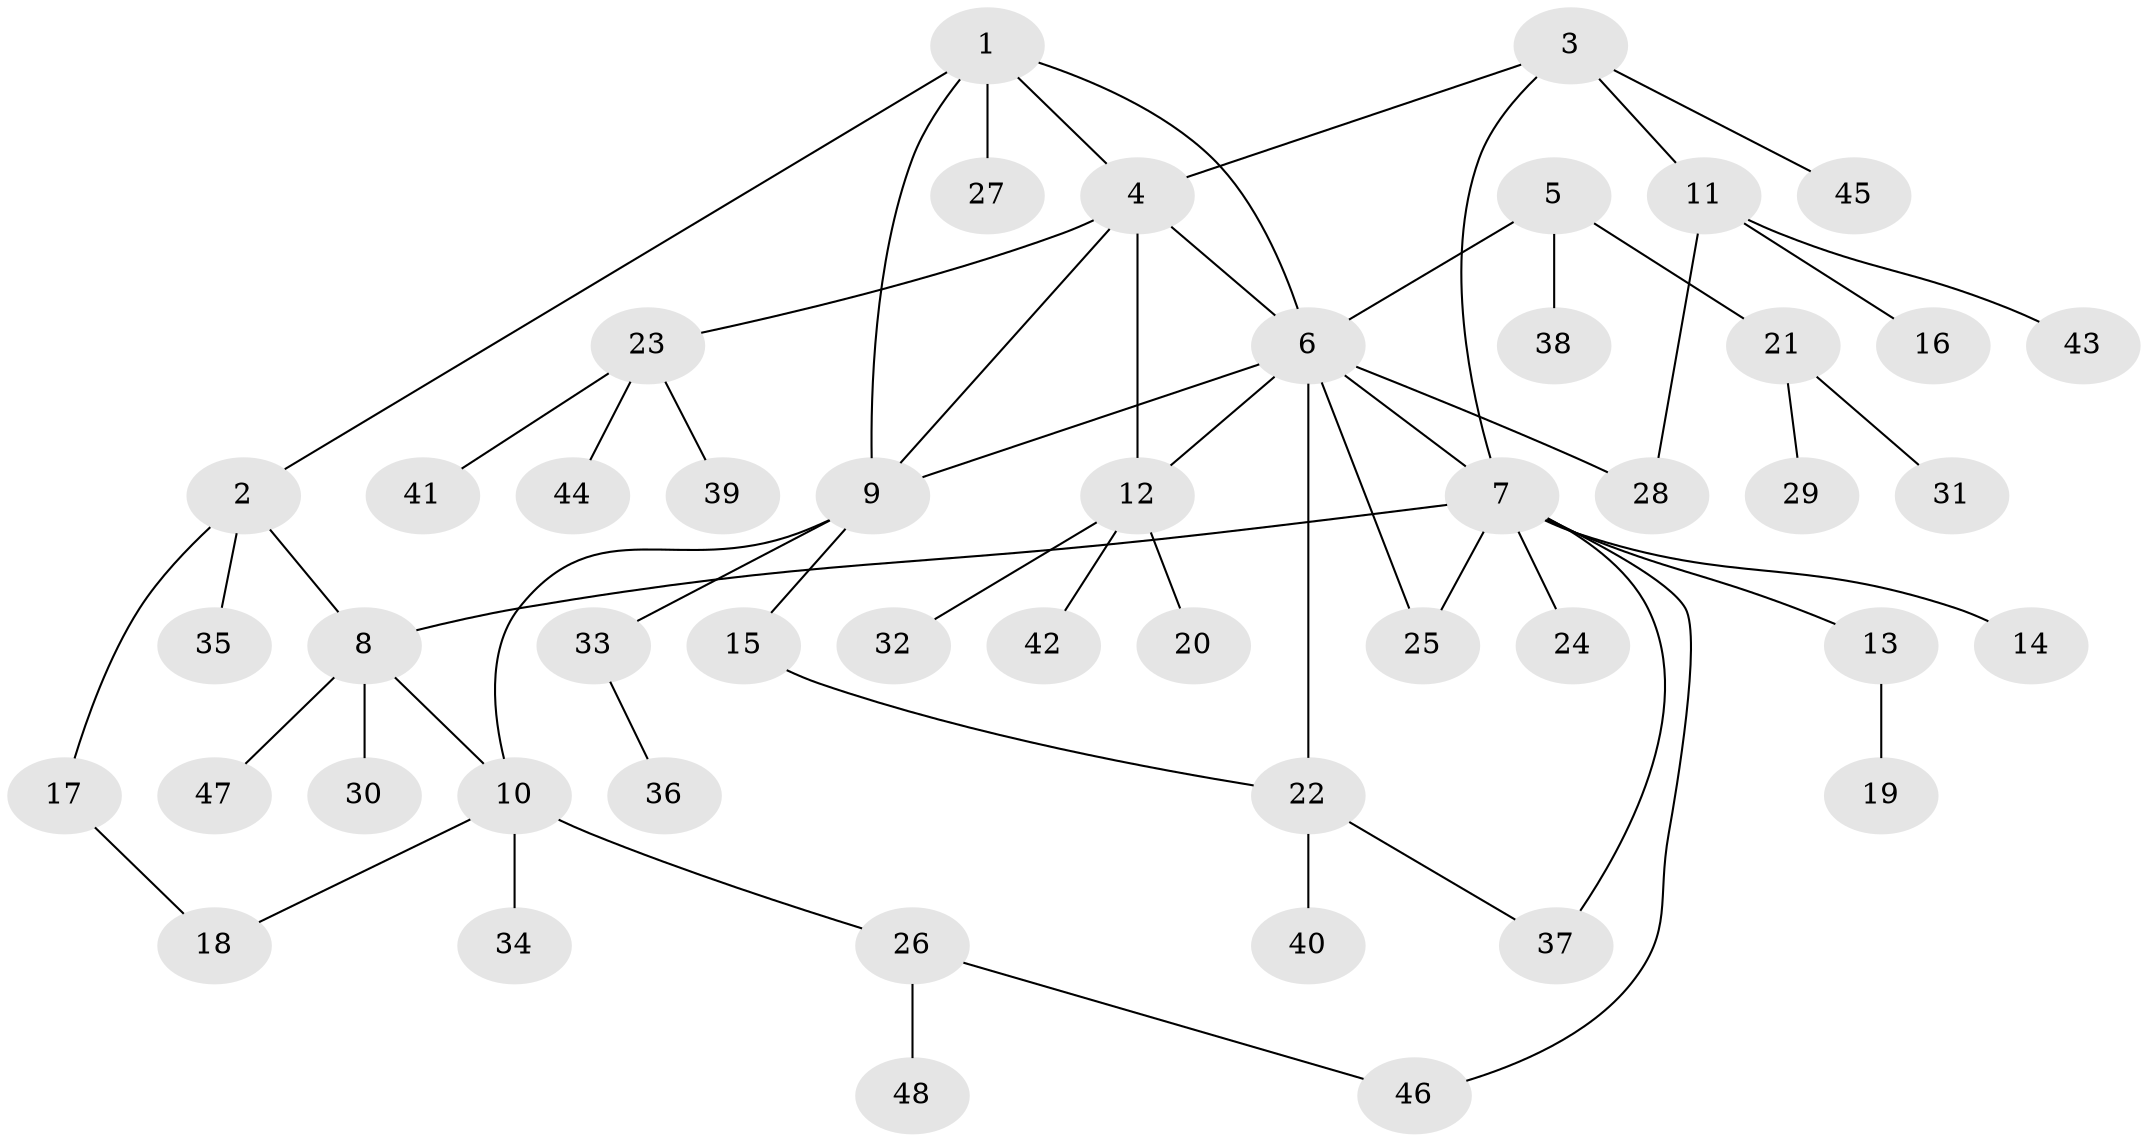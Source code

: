 // coarse degree distribution, {4: 0.14285714285714285, 6: 0.05714285714285714, 3: 0.11428571428571428, 9: 0.02857142857142857, 2: 0.2, 8: 0.02857142857142857, 5: 0.02857142857142857, 1: 0.4}
// Generated by graph-tools (version 1.1) at 2025/52/03/04/25 22:52:13]
// undirected, 48 vertices, 60 edges
graph export_dot {
  node [color=gray90,style=filled];
  1;
  2;
  3;
  4;
  5;
  6;
  7;
  8;
  9;
  10;
  11;
  12;
  13;
  14;
  15;
  16;
  17;
  18;
  19;
  20;
  21;
  22;
  23;
  24;
  25;
  26;
  27;
  28;
  29;
  30;
  31;
  32;
  33;
  34;
  35;
  36;
  37;
  38;
  39;
  40;
  41;
  42;
  43;
  44;
  45;
  46;
  47;
  48;
  1 -- 2;
  1 -- 4;
  1 -- 6;
  1 -- 9;
  1 -- 27;
  2 -- 8;
  2 -- 17;
  2 -- 35;
  3 -- 4;
  3 -- 7;
  3 -- 11;
  3 -- 45;
  4 -- 6;
  4 -- 9;
  4 -- 12;
  4 -- 23;
  5 -- 6;
  5 -- 21;
  5 -- 38;
  6 -- 7;
  6 -- 9;
  6 -- 12;
  6 -- 22;
  6 -- 25;
  6 -- 28;
  7 -- 8;
  7 -- 13;
  7 -- 14;
  7 -- 24;
  7 -- 25;
  7 -- 37;
  7 -- 46;
  8 -- 10;
  8 -- 30;
  8 -- 47;
  9 -- 10;
  9 -- 15;
  9 -- 33;
  10 -- 18;
  10 -- 26;
  10 -- 34;
  11 -- 16;
  11 -- 28;
  11 -- 43;
  12 -- 20;
  12 -- 32;
  12 -- 42;
  13 -- 19;
  15 -- 22;
  17 -- 18;
  21 -- 29;
  21 -- 31;
  22 -- 37;
  22 -- 40;
  23 -- 39;
  23 -- 41;
  23 -- 44;
  26 -- 46;
  26 -- 48;
  33 -- 36;
}
